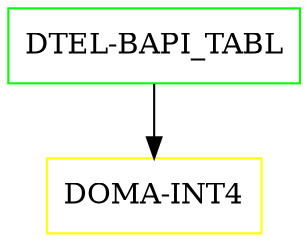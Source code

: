 digraph G {
  "DTEL-BAPI_TABL" [shape=box,color=green];
  "DOMA-INT4" [shape=box,color=yellow,URL="./DOMA_INT4.html"];
  "DTEL-BAPI_TABL" -> "DOMA-INT4";
}
